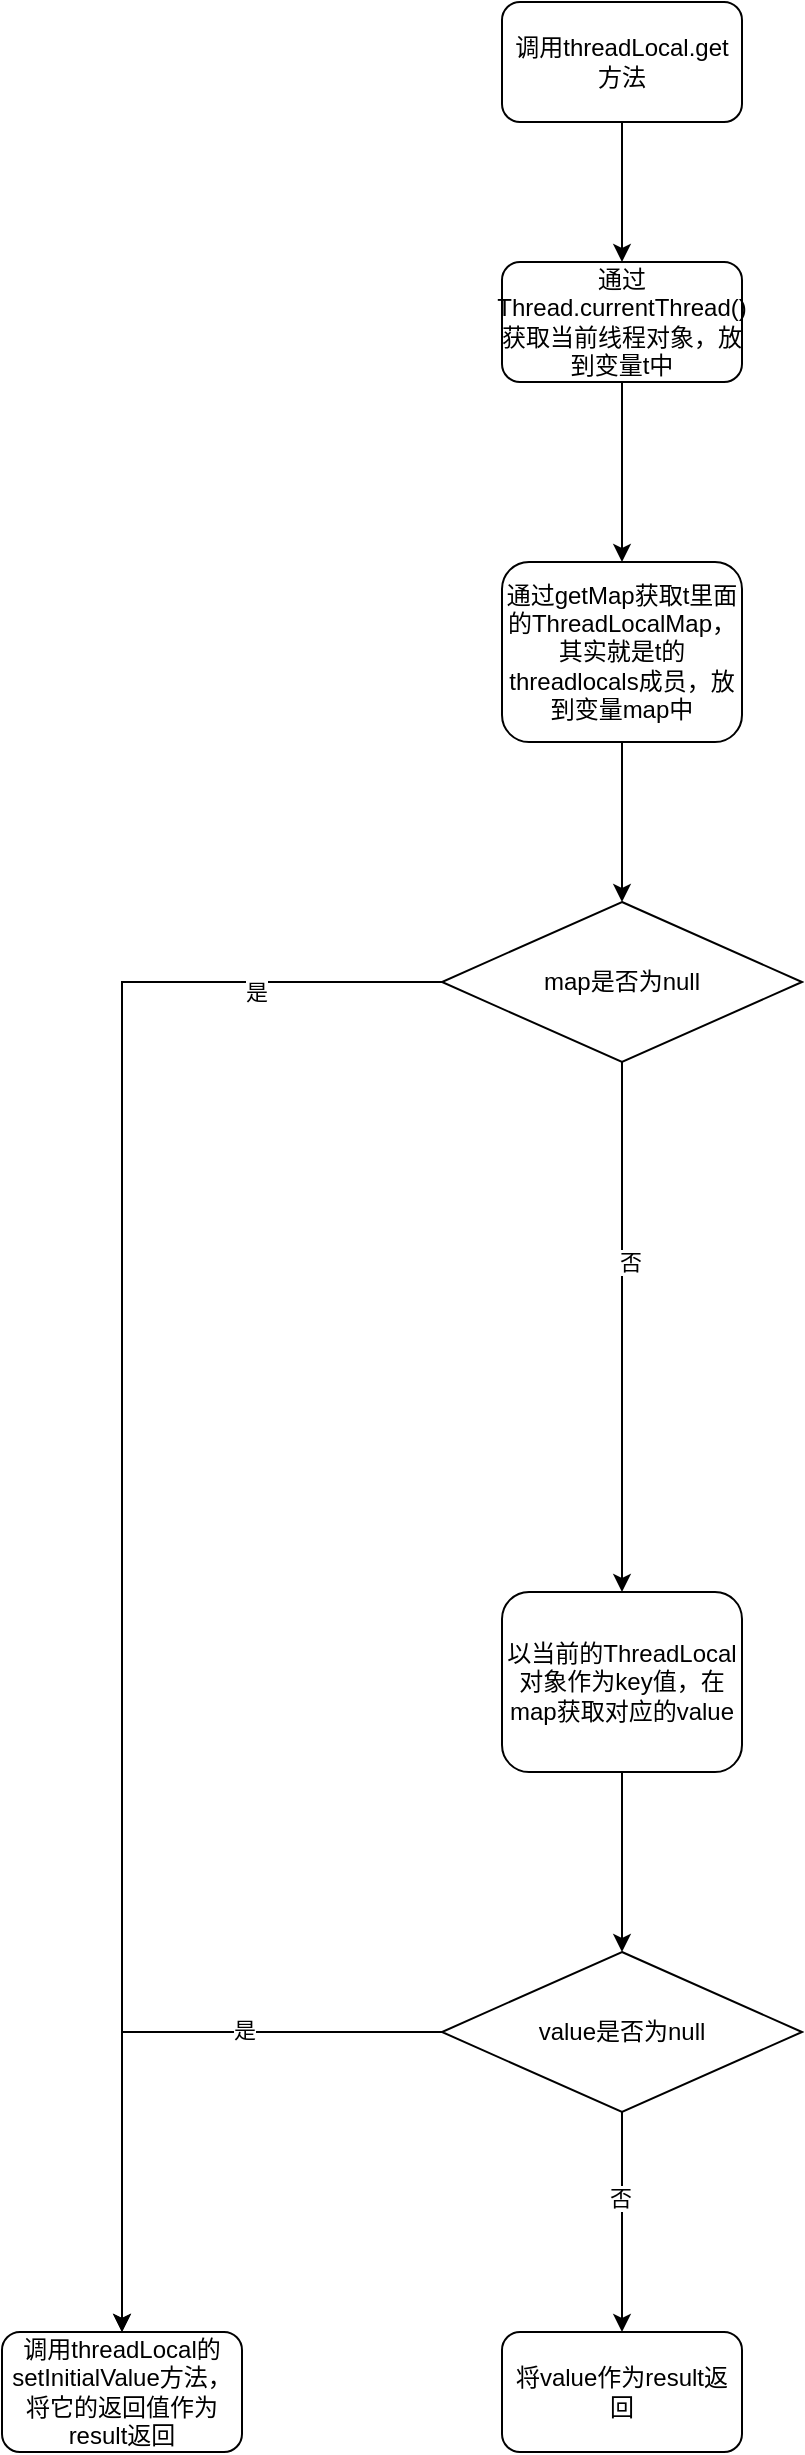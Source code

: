 <mxfile version="15.7.3" type="device" pages="2"><diagram id="2Nu0D2DjCyJC9UcshQsj" name="get方法实现"><mxGraphModel dx="1865" dy="649" grid="1" gridSize="10" guides="1" tooltips="1" connect="1" arrows="1" fold="1" page="1" pageScale="1" pageWidth="827" pageHeight="1169" math="0" shadow="0"><root><mxCell id="0"/><mxCell id="1" parent="0"/><mxCell id="2mhtmKsRlyrZUncj7YsT-10" style="edgeStyle=orthogonalEdgeStyle;rounded=0;orthogonalLoop=1;jettySize=auto;html=1;" edge="1" parent="1" source="PkbTJu2wFuG3AkT6gHmx-2" target="2mhtmKsRlyrZUncj7YsT-1"><mxGeometry relative="1" as="geometry"/></mxCell><mxCell id="PkbTJu2wFuG3AkT6gHmx-2" value="调用threadLocal.get方法" style="rounded=1;whiteSpace=wrap;html=1;" parent="1" vertex="1"><mxGeometry x="200" y="110" width="120" height="60" as="geometry"/></mxCell><mxCell id="2mhtmKsRlyrZUncj7YsT-11" style="edgeStyle=orthogonalEdgeStyle;rounded=0;orthogonalLoop=1;jettySize=auto;html=1;" edge="1" parent="1" source="2mhtmKsRlyrZUncj7YsT-1" target="2mhtmKsRlyrZUncj7YsT-2"><mxGeometry relative="1" as="geometry"/></mxCell><mxCell id="2mhtmKsRlyrZUncj7YsT-1" value="通过Thread.currentThread()获取当前线程对象，放到变量t中" style="rounded=1;whiteSpace=wrap;html=1;" vertex="1" parent="1"><mxGeometry x="200" y="240" width="120" height="60" as="geometry"/></mxCell><mxCell id="2mhtmKsRlyrZUncj7YsT-12" style="edgeStyle=orthogonalEdgeStyle;rounded=0;orthogonalLoop=1;jettySize=auto;html=1;" edge="1" parent="1" source="2mhtmKsRlyrZUncj7YsT-2" target="2mhtmKsRlyrZUncj7YsT-3"><mxGeometry relative="1" as="geometry"/></mxCell><mxCell id="2mhtmKsRlyrZUncj7YsT-2" value="通过getMap获取t里面的ThreadLocalMap，其实就是t的threadlocals成员，放到变量map中" style="rounded=1;whiteSpace=wrap;html=1;" vertex="1" parent="1"><mxGeometry x="200" y="390" width="120" height="90" as="geometry"/></mxCell><mxCell id="2mhtmKsRlyrZUncj7YsT-13" style="edgeStyle=orthogonalEdgeStyle;rounded=0;orthogonalLoop=1;jettySize=auto;html=1;" edge="1" parent="1" source="2mhtmKsRlyrZUncj7YsT-3" target="2mhtmKsRlyrZUncj7YsT-4"><mxGeometry relative="1" as="geometry"><Array as="points"><mxPoint x="260" y="680"/><mxPoint x="260" y="680"/></Array></mxGeometry></mxCell><mxCell id="2mhtmKsRlyrZUncj7YsT-19" value="否" style="edgeLabel;html=1;align=center;verticalAlign=middle;resizable=0;points=[];" vertex="1" connectable="0" parent="2mhtmKsRlyrZUncj7YsT-13"><mxGeometry x="-0.248" y="4" relative="1" as="geometry"><mxPoint as="offset"/></mxGeometry></mxCell><mxCell id="2mhtmKsRlyrZUncj7YsT-17" style="edgeStyle=orthogonalEdgeStyle;rounded=0;orthogonalLoop=1;jettySize=auto;html=1;" edge="1" parent="1" source="2mhtmKsRlyrZUncj7YsT-3" target="2mhtmKsRlyrZUncj7YsT-8"><mxGeometry relative="1" as="geometry"/></mxCell><mxCell id="2mhtmKsRlyrZUncj7YsT-21" value="是" style="edgeLabel;html=1;align=center;verticalAlign=middle;resizable=0;points=[];" vertex="1" connectable="0" parent="2mhtmKsRlyrZUncj7YsT-17"><mxGeometry x="-0.777" y="5" relative="1" as="geometry"><mxPoint as="offset"/></mxGeometry></mxCell><mxCell id="2mhtmKsRlyrZUncj7YsT-3" value="map是否为null" style="rhombus;whiteSpace=wrap;html=1;" vertex="1" parent="1"><mxGeometry x="170" y="560" width="180" height="80" as="geometry"/></mxCell><mxCell id="2mhtmKsRlyrZUncj7YsT-14" style="edgeStyle=orthogonalEdgeStyle;rounded=0;orthogonalLoop=1;jettySize=auto;html=1;" edge="1" parent="1" source="2mhtmKsRlyrZUncj7YsT-4" target="2mhtmKsRlyrZUncj7YsT-6"><mxGeometry relative="1" as="geometry"/></mxCell><mxCell id="2mhtmKsRlyrZUncj7YsT-4" value="以当前的ThreadLocal对象作为key值，在map获取对应的value" style="rounded=1;whiteSpace=wrap;html=1;" vertex="1" parent="1"><mxGeometry x="200" y="905" width="120" height="90" as="geometry"/></mxCell><mxCell id="2mhtmKsRlyrZUncj7YsT-15" style="edgeStyle=orthogonalEdgeStyle;rounded=0;orthogonalLoop=1;jettySize=auto;html=1;" edge="1" parent="1" source="2mhtmKsRlyrZUncj7YsT-6" target="2mhtmKsRlyrZUncj7YsT-7"><mxGeometry relative="1" as="geometry"/></mxCell><mxCell id="2mhtmKsRlyrZUncj7YsT-18" value="否" style="edgeLabel;html=1;align=center;verticalAlign=middle;resizable=0;points=[];" vertex="1" connectable="0" parent="2mhtmKsRlyrZUncj7YsT-15"><mxGeometry x="-0.226" y="-1" relative="1" as="geometry"><mxPoint as="offset"/></mxGeometry></mxCell><mxCell id="2mhtmKsRlyrZUncj7YsT-16" style="edgeStyle=orthogonalEdgeStyle;rounded=0;orthogonalLoop=1;jettySize=auto;html=1;" edge="1" parent="1" source="2mhtmKsRlyrZUncj7YsT-6" target="2mhtmKsRlyrZUncj7YsT-8"><mxGeometry relative="1" as="geometry"/></mxCell><mxCell id="2mhtmKsRlyrZUncj7YsT-20" value="是" style="edgeLabel;html=1;align=center;verticalAlign=middle;resizable=0;points=[];" vertex="1" connectable="0" parent="2mhtmKsRlyrZUncj7YsT-16"><mxGeometry x="-0.361" y="-1" relative="1" as="geometry"><mxPoint as="offset"/></mxGeometry></mxCell><mxCell id="2mhtmKsRlyrZUncj7YsT-6" value="value是否为null" style="rhombus;whiteSpace=wrap;html=1;" vertex="1" parent="1"><mxGeometry x="170" y="1085" width="180" height="80" as="geometry"/></mxCell><mxCell id="2mhtmKsRlyrZUncj7YsT-7" value="将value作为result返回" style="rounded=1;whiteSpace=wrap;html=1;" vertex="1" parent="1"><mxGeometry x="200" y="1275" width="120" height="60" as="geometry"/></mxCell><UserObject label="调用threadLocal的setInitialValue方法，将它的返回值作为result返回" link="data:page/id,D7QVsCakjEm0fBglyO--" id="2mhtmKsRlyrZUncj7YsT-8"><mxCell style="rounded=1;whiteSpace=wrap;html=1;" vertex="1" parent="1"><mxGeometry x="-50" y="1275" width="120" height="60" as="geometry"/></mxCell></UserObject></root></mxGraphModel></diagram><diagram id="D7QVsCakjEm0fBglyO--" name="setInitialValue方法实现"><mxGraphModel dx="1865" dy="649" grid="1" gridSize="10" guides="1" tooltips="1" connect="1" arrows="1" fold="1" page="1" pageScale="1" pageWidth="827" pageHeight="1169" math="0" shadow="0"><root><mxCell id="clZ_r3mYRZKEp7FU_WXK-0"/><mxCell id="clZ_r3mYRZKEp7FU_WXK-1" parent="clZ_r3mYRZKEp7FU_WXK-0"/><mxCell id="GQA9N-vcDTCOddjJI7Zs-0" style="edgeStyle=orthogonalEdgeStyle;rounded=0;orthogonalLoop=1;jettySize=auto;html=1;" edge="1" parent="clZ_r3mYRZKEp7FU_WXK-1" source="clZ_r3mYRZKEp7FU_WXK-2" target="clZ_r3mYRZKEp7FU_WXK-3"><mxGeometry relative="1" as="geometry"/></mxCell><mxCell id="clZ_r3mYRZKEp7FU_WXK-2" value="&lt;span&gt;调用threadLocal的setInitialValue方法&lt;/span&gt;" style="rounded=1;whiteSpace=wrap;html=1;" vertex="1" parent="clZ_r3mYRZKEp7FU_WXK-1"><mxGeometry x="200" y="80" width="120" height="60" as="geometry"/></mxCell><mxCell id="j59mENcRmfeRwHIGDh6C-3" style="edgeStyle=orthogonalEdgeStyle;rounded=0;orthogonalLoop=1;jettySize=auto;html=1;" edge="1" parent="clZ_r3mYRZKEp7FU_WXK-1" source="clZ_r3mYRZKEp7FU_WXK-3" target="j59mENcRmfeRwHIGDh6C-1"><mxGeometry relative="1" as="geometry"/></mxCell><mxCell id="clZ_r3mYRZKEp7FU_WXK-3" value="调用initialValue方法（调用层实现，默认返回null），放到局部变量value当中" style="rounded=1;whiteSpace=wrap;html=1;" vertex="1" parent="clZ_r3mYRZKEp7FU_WXK-1"><mxGeometry x="200" y="210" width="120" height="60" as="geometry"/></mxCell><UserObject label="返回上层" link="data:page/id,2Nu0D2DjCyJC9UcshQsj" id="29e2efdTmjfiGjCnD4aF-0"><mxCell style="rounded=1;whiteSpace=wrap;html=1;" vertex="1" parent="clZ_r3mYRZKEp7FU_WXK-1"><mxGeometry x="530" y="80" width="120" height="60" as="geometry"/></mxCell></UserObject><mxCell id="j59mENcRmfeRwHIGDh6C-0" style="edgeStyle=orthogonalEdgeStyle;rounded=0;orthogonalLoop=1;jettySize=auto;html=1;" edge="1" parent="clZ_r3mYRZKEp7FU_WXK-1" source="j59mENcRmfeRwHIGDh6C-1" target="j59mENcRmfeRwHIGDh6C-2"><mxGeometry relative="1" as="geometry"/></mxCell><mxCell id="j59mENcRmfeRwHIGDh6C-1" value="通过Thread.currentThread()获取当前线程对象，放到变量t中" style="rounded=1;whiteSpace=wrap;html=1;" vertex="1" parent="clZ_r3mYRZKEp7FU_WXK-1"><mxGeometry x="200" y="345" width="120" height="60" as="geometry"/></mxCell><mxCell id="XDBw2tqrjCUMahskQ93L-9" style="edgeStyle=orthogonalEdgeStyle;rounded=0;orthogonalLoop=1;jettySize=auto;html=1;" edge="1" parent="clZ_r3mYRZKEp7FU_WXK-1" source="j59mENcRmfeRwHIGDh6C-2" target="XDBw2tqrjCUMahskQ93L-0"><mxGeometry relative="1" as="geometry"/></mxCell><mxCell id="j59mENcRmfeRwHIGDh6C-2" value="通过getMap获取t里面的ThreadLocalMap，其实就是t的threadlocals成员，放到变量map中" style="rounded=1;whiteSpace=wrap;html=1;" vertex="1" parent="clZ_r3mYRZKEp7FU_WXK-1"><mxGeometry x="200" y="495" width="120" height="90" as="geometry"/></mxCell><mxCell id="XDBw2tqrjCUMahskQ93L-4" style="edgeStyle=orthogonalEdgeStyle;rounded=0;orthogonalLoop=1;jettySize=auto;html=1;" edge="1" parent="clZ_r3mYRZKEp7FU_WXK-1" source="XDBw2tqrjCUMahskQ93L-0" target="XDBw2tqrjCUMahskQ93L-1"><mxGeometry relative="1" as="geometry"/></mxCell><mxCell id="XDBw2tqrjCUMahskQ93L-10" value="否" style="edgeLabel;html=1;align=center;verticalAlign=middle;resizable=0;points=[];" vertex="1" connectable="0" parent="XDBw2tqrjCUMahskQ93L-4"><mxGeometry x="-0.34" y="-4" relative="1" as="geometry"><mxPoint as="offset"/></mxGeometry></mxCell><mxCell id="XDBw2tqrjCUMahskQ93L-5" style="edgeStyle=orthogonalEdgeStyle;rounded=0;orthogonalLoop=1;jettySize=auto;html=1;" edge="1" parent="clZ_r3mYRZKEp7FU_WXK-1" source="XDBw2tqrjCUMahskQ93L-0" target="XDBw2tqrjCUMahskQ93L-2"><mxGeometry relative="1" as="geometry"/></mxCell><mxCell id="XDBw2tqrjCUMahskQ93L-11" value="是" style="edgeLabel;html=1;align=center;verticalAlign=middle;resizable=0;points=[];" vertex="1" connectable="0" parent="XDBw2tqrjCUMahskQ93L-5"><mxGeometry x="-0.207" relative="1" as="geometry"><mxPoint as="offset"/></mxGeometry></mxCell><mxCell id="XDBw2tqrjCUMahskQ93L-0" value="map是否为null" style="rhombus;whiteSpace=wrap;html=1;" vertex="1" parent="clZ_r3mYRZKEp7FU_WXK-1"><mxGeometry x="170" y="710" width="180" height="80" as="geometry"/></mxCell><mxCell id="XDBw2tqrjCUMahskQ93L-7" style="edgeStyle=orthogonalEdgeStyle;rounded=0;orthogonalLoop=1;jettySize=auto;html=1;" edge="1" parent="clZ_r3mYRZKEp7FU_WXK-1" source="XDBw2tqrjCUMahskQ93L-1" target="XDBw2tqrjCUMahskQ93L-3"><mxGeometry relative="1" as="geometry"/></mxCell><mxCell id="XDBw2tqrjCUMahskQ93L-1" value="调用map.put将key=当前threadlocal变量，value=value【即initialValue方法的返回值】放到map当中" style="rounded=1;whiteSpace=wrap;html=1;" vertex="1" parent="clZ_r3mYRZKEp7FU_WXK-1"><mxGeometry x="200" y="930" width="120" height="110" as="geometry"/></mxCell><mxCell id="XDBw2tqrjCUMahskQ93L-8" style="edgeStyle=orthogonalEdgeStyle;rounded=0;orthogonalLoop=1;jettySize=auto;html=1;" edge="1" parent="clZ_r3mYRZKEp7FU_WXK-1" source="XDBw2tqrjCUMahskQ93L-2" target="XDBw2tqrjCUMahskQ93L-3"><mxGeometry relative="1" as="geometry"/></mxCell><mxCell id="XMbVN4uriCgS8fpm8gRr-1" style="edgeStyle=orthogonalEdgeStyle;rounded=0;orthogonalLoop=1;jettySize=auto;html=1;dashed=1;" edge="1" parent="clZ_r3mYRZKEp7FU_WXK-1" source="XDBw2tqrjCUMahskQ93L-2" target="XMbVN4uriCgS8fpm8gRr-0"><mxGeometry relative="1" as="geometry"/></mxCell><mxCell id="XDBw2tqrjCUMahskQ93L-2" value="调用createMap把将key=当前threadlocal变量，value=value放到map集合中" style="rounded=1;whiteSpace=wrap;html=1;" vertex="1" parent="clZ_r3mYRZKEp7FU_WXK-1"><mxGeometry x="-110" y="955" width="120" height="60" as="geometry"/></mxCell><mxCell id="XDBw2tqrjCUMahskQ93L-3" value="返回value" style="rounded=1;whiteSpace=wrap;html=1;" vertex="1" parent="clZ_r3mYRZKEp7FU_WXK-1"><mxGeometry x="50" y="1340" width="120" height="60" as="geometry"/></mxCell><mxCell id="XMbVN4uriCgS8fpm8gRr-0" value="实际上是调用new ThreadLocalMap的构造方法返回一个ThreadLocalMap对象，并赋值到&lt;b&gt;当前线程对象的threadlocals&lt;/b&gt;成员中" style="rounded=1;whiteSpace=wrap;html=1;" vertex="1" parent="clZ_r3mYRZKEp7FU_WXK-1"><mxGeometry x="-390" y="920" width="120" height="130" as="geometry"/></mxCell></root></mxGraphModel></diagram></mxfile>